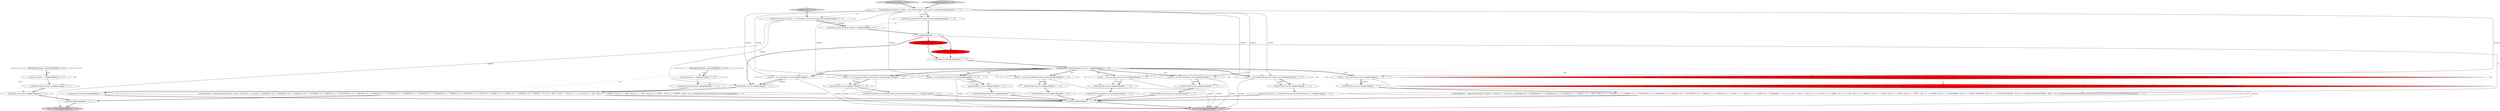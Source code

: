 digraph {
7 [style = filled, label = "int _la@@@5@@@['1', '1', '1']", fillcolor = white, shape = ellipse image = "AAA0AAABBB1BBB"];
35 [style = filled, label = "{setState(571)functionExpression()}@@@50@@@['1', '1', '0']", fillcolor = white, shape = ellipse image = "AAA0AAABBB1BBB"];
13 [style = filled, label = "{setState(576)qualifiedName()}@@@68@@@['1', '1', '0']", fillcolor = white, shape = ellipse image = "AAA0AAABBB1BBB"];
22 [style = filled, label = "getInterpreter().adaptivePredict(_input,77,_ctx)@@@9@@@['1', '1', '0']", fillcolor = white, shape = diamond image = "AAA0AAABBB1BBB"];
5 [style = filled, label = "_errHandler.reportError(this,re)@@@88@@@['1', '1', '0']", fillcolor = white, shape = ellipse image = "AAA0AAABBB1BBB"];
12 [style = filled, label = "{setState(714)_la = _input.LA(1)if (!((((_la) & ~0x3f) == 0 && ((1L << _la) & ((1L << ANALYZE) | (1L << ANALYZED) | (1L << CATALOGS) | (1L << COLUMNS) | (1L << DEBUG) | (1L << EXECUTABLE) | (1L << EXPLAIN) | (1L << FORMAT) | (1L << FUNCTIONS) | (1L << GRAPHVIZ) | (1L << MAPPED) | (1L << OPTIMIZED) | (1L << PARSED) | (1L << PHYSICAL) | (1L << PLAN) | (1L << RLIKE) | (1L << QUERY) | (1L << SCHEMAS) | (1L << SHOW))) != 0) || ((((_la - 64)) & ~0x3f) == 0 && ((1L << (_la - 64)) & ((1L << (SYS - 64)) | (1L << (TABLES - 64)) | (1L << (TEXT - 64)) | (1L << (TYPE - 64)) | (1L << (TYPES - 64)) | (1L << (VERIFY - 64)))) != 0))) {_errHandler.recoverInline(this)}{consume()}}@@@8@@@['1', '1', '1']", fillcolor = white, shape = ellipse image = "AAA0AAABBB1BBB"];
34 [style = filled, label = "{setState(568)_la = _input.LA(1)if ((((_la) & ~0x3f) == 0 && ((1L << _la) & ((1L << ANALYZE) | (1L << ANALYZED) | (1L << CATALOGS) | (1L << COLUMNS) | (1L << DEBUG) | (1L << EXECUTABLE) | (1L << EXPLAIN) | (1L << FORMAT) | (1L << FUNCTIONS) | (1L << GRAPHVIZ) | (1L << MAPPED) | (1L << OPTIMIZED) | (1L << PARSED) | (1L << PHYSICAL) | (1L << PLAN) | (1L << RLIKE) | (1L << QUERY) | (1L << SCHEMAS))) != 0) || ((((_la - 64)) & ~0x3f) == 0 && ((1L << (_la - 64)) & ((1L << (SHOW - 64)) | (1L << (SYS - 64)) | (1L << (TABLES - 64)) | (1L << (TEXT - 64)) | (1L << (TYPE - 64)) | (1L << (TYPES - 64)) | (1L << (VERIFY - 64)) | (1L << (IDENTIFIER - 64)) | (1L << (DIGIT_IDENTIFIER - 64)) | (1L << (QUOTED_IDENTIFIER - 64)) | (1L << (BACKQUOTED_IDENTIFIER - 64)))) != 0)) {{setState(565)qualifiedName()setState(566)match(DOT)}}setState(570)match(ASTERISK)}@@@33@@@['1', '1', '0']", fillcolor = white, shape = ellipse image = "AAA0AAABBB1BBB"];
27 [style = filled, label = "_localctx = new SubqueryExpressionContext(_localctx)@@@55@@@['1', '1', '0']", fillcolor = white, shape = ellipse image = "AAA0AAABBB1BBB"];
47 [style = filled, label = "nonReserved['0', '0', '1']", fillcolor = lightgray, shape = diamond image = "AAA0AAABBB3BBB"];
24 [style = filled, label = "return _localctx@@@94@@@['1', '1', '0']", fillcolor = lightgray, shape = ellipse image = "AAA0AAABBB1BBB"];
19 [style = filled, label = "enterOuterAlt(_localctx,5)@@@49@@@['1', '1', '0']", fillcolor = white, shape = ellipse image = "AAA0AAABBB1BBB"];
42 [style = filled, label = "_errHandler.reportError(this,re)@@@21@@@['0', '0', '1']", fillcolor = white, shape = ellipse image = "AAA0AAABBB3BBB"];
18 [style = filled, label = "_localctx = new StarContext(_localctx)@@@31@@@['1', '1', '0']", fillcolor = white, shape = ellipse image = "AAA0AAABBB1BBB"];
46 [style = filled, label = "_localctx.exception = re@@@20@@@['0', '0', '1']", fillcolor = white, shape = ellipse image = "AAA0AAABBB3BBB"];
30 [style = filled, label = "{setState(572)match(T__0)setState(573)query()setState(574)match(T__1)}@@@57@@@['1', '1', '0']", fillcolor = white, shape = ellipse image = "AAA0AAABBB1BBB"];
4 [style = filled, label = "{setState(564)constant()}@@@26@@@['1', '1', '0']", fillcolor = white, shape = ellipse image = "AAA0AAABBB1BBB"];
23 [style = filled, label = "enterOuterAlt(_localctx,4)@@@32@@@['1', '1', '0']", fillcolor = white, shape = ellipse image = "AAA0AAABBB1BBB"];
31 [style = filled, label = "PrimaryExpressionContext _localctx = new PrimaryExpressionContext(_ctx,getState())@@@3@@@['1', '1', '0']", fillcolor = white, shape = ellipse image = "AAA0AAABBB1BBB"];
29 [style = filled, label = "enterOuterAlt(_localctx,2)@@@18@@@['1', '1', '0']", fillcolor = white, shape = ellipse image = "AAA0AAABBB1BBB"];
8 [style = filled, label = "_localctx = new FunctionContext(_localctx)@@@48@@@['1', '1', '0']", fillcolor = white, shape = ellipse image = "AAA0AAABBB1BBB"];
39 [style = filled, label = "setState(581)@@@7@@@['0', '1', '0']", fillcolor = red, shape = ellipse image = "AAA1AAABBB2BBB"];
16 [style = filled, label = "{setState(563)extractExpression()}@@@19@@@['1', '1', '0']", fillcolor = white, shape = ellipse image = "AAA0AAABBB1BBB"];
37 [style = filled, label = "_errHandler.sync(this)@@@8@@@['1', '1', '0']", fillcolor = white, shape = ellipse image = "AAA0AAABBB1BBB"];
0 [style = filled, label = "_errHandler.recover(this,re)@@@89@@@['1', '1', '0']", fillcolor = white, shape = ellipse image = "AAA0AAABBB1BBB"];
32 [style = filled, label = "enterOuterAlt(_localctx,6)@@@56@@@['1', '1', '0']", fillcolor = white, shape = ellipse image = "AAA0AAABBB1BBB"];
9 [style = filled, label = "enterOuterAlt(_localctx,3)@@@25@@@['1', '1', '0']", fillcolor = white, shape = ellipse image = "AAA0AAABBB1BBB"];
36 [style = filled, label = "enterOuterAlt(_localctx,8)@@@74@@@['1', '1', '0']", fillcolor = white, shape = ellipse image = "AAA0AAABBB1BBB"];
48 [style = filled, label = "NonReservedContext _localctx = new NonReservedContext(_ctx,getState())@@@3@@@['0', '0', '1']", fillcolor = white, shape = ellipse image = "AAA0AAABBB3BBB"];
6 [style = filled, label = "_localctx = new CastContext(_localctx)@@@10@@@['1', '1', '0']", fillcolor = white, shape = ellipse image = "AAA0AAABBB1BBB"];
17 [style = filled, label = "RecognitionException re@@@86@@@['1', '1', '0']", fillcolor = white, shape = diamond image = "AAA0AAABBB1BBB"];
15 [style = filled, label = "_localctx = new ConstantDefaultContext(_localctx)@@@24@@@['1', '1', '0']", fillcolor = white, shape = ellipse image = "AAA0AAABBB1BBB"];
25 [style = filled, label = "_localctx = new ParenthesizedExpressionContext(_localctx)@@@73@@@['1', '1', '0']", fillcolor = white, shape = ellipse image = "AAA0AAABBB1BBB"];
45 [style = filled, label = "return _localctx@@@27@@@['0', '0', '1']", fillcolor = lightgray, shape = ellipse image = "AAA0AAABBB3BBB"];
11 [style = filled, label = "_localctx.exception = re@@@87@@@['1', '1', '0']", fillcolor = white, shape = ellipse image = "AAA0AAABBB1BBB"];
20 [style = filled, label = "enterRule(_localctx,60,RULE_primaryExpression)@@@4@@@['1', '1', '0']", fillcolor = white, shape = ellipse image = "AAA0AAABBB1BBB"];
14 [style = filled, label = "enterOuterAlt(_localctx,7)@@@67@@@['1', '1', '0']", fillcolor = white, shape = ellipse image = "AAA0AAABBB1BBB"];
2 [style = filled, label = "_localctx = new DereferenceContext(_localctx)@@@66@@@['1', '1', '0']", fillcolor = white, shape = ellipse image = "AAA0AAABBB1BBB"];
49 [style = filled, label = "{exitRule()}@@@24@@@['0', '0', '1']", fillcolor = white, shape = ellipse image = "AAA0AAABBB3BBB"];
10 [style = filled, label = "{setState(577)match(T__0)setState(578)expression()setState(579)match(T__1)}@@@75@@@['1', '1', '0']", fillcolor = white, shape = ellipse image = "AAA0AAABBB1BBB"];
28 [style = filled, label = "{exitRule()}@@@91@@@['1', '1', '0']", fillcolor = white, shape = ellipse image = "AAA0AAABBB1BBB"];
3 [style = filled, label = "(((_la) & ~0x3f) == 0 && ((1L << _la) & ((1L << ANALYZE) | (1L << ANALYZED) | (1L << CATALOGS) | (1L << COLUMNS) | (1L << DEBUG) | (1L << EXECUTABLE) | (1L << EXPLAIN) | (1L << FORMAT) | (1L << FUNCTIONS) | (1L << GRAPHVIZ) | (1L << MAPPED) | (1L << OPTIMIZED) | (1L << PARSED) | (1L << PHYSICAL) | (1L << PLAN) | (1L << RLIKE) | (1L << QUERY) | (1L << SCHEMAS) | (1L << SHOW))) != 0) || ((((_la - 64)) & ~0x3f) == 0 && ((1L << (_la - 64)) & ((1L << (SYS - 64)) | (1L << (TABLES - 64)) | (1L << (TEXT - 64)) | (1L << (TYPE - 64)) | (1L << (TYPES - 64)) | (1L << (VERIFY - 64)) | (1L << (IDENTIFIER - 64)) | (1L << (DIGIT_IDENTIFIER - 64)) | (1L << (QUOTED_IDENTIFIER - 64)) | (1L << (BACKQUOTED_IDENTIFIER - 64)))) != 0)@@@36@@@['1', '0', '0']", fillcolor = red, shape = diamond image = "AAA1AAABBB1BBB"];
21 [style = filled, label = "_localctx = new ExtractContext(_localctx)@@@17@@@['1', '1', '0']", fillcolor = white, shape = ellipse image = "AAA0AAABBB1BBB"];
38 [style = filled, label = "(((_la) & ~0x3f) == 0 && ((1L << _la) & ((1L << ANALYZE) | (1L << ANALYZED) | (1L << CATALOGS) | (1L << COLUMNS) | (1L << DEBUG) | (1L << EXECUTABLE) | (1L << EXPLAIN) | (1L << FORMAT) | (1L << FUNCTIONS) | (1L << GRAPHVIZ) | (1L << MAPPED) | (1L << OPTIMIZED) | (1L << PARSED) | (1L << PHYSICAL) | (1L << PLAN) | (1L << RLIKE) | (1L << QUERY) | (1L << SCHEMAS))) != 0) || ((((_la - 64)) & ~0x3f) == 0 && ((1L << (_la - 64)) & ((1L << (SHOW - 64)) | (1L << (SYS - 64)) | (1L << (TABLES - 64)) | (1L << (TEXT - 64)) | (1L << (TYPE - 64)) | (1L << (TYPES - 64)) | (1L << (VERIFY - 64)) | (1L << (IDENTIFIER - 64)) | (1L << (DIGIT_IDENTIFIER - 64)) | (1L << (QUOTED_IDENTIFIER - 64)) | (1L << (BACKQUOTED_IDENTIFIER - 64)))) != 0)@@@36@@@['0', '1', '0']", fillcolor = red, shape = diamond image = "AAA1AAABBB2BBB"];
44 [style = filled, label = "_errHandler.recover(this,re)@@@22@@@['0', '0', '1']", fillcolor = white, shape = ellipse image = "AAA0AAABBB3BBB"];
26 [style = filled, label = "primaryExpression['1', '0', '0']", fillcolor = lightgray, shape = diamond image = "AAA0AAABBB1BBB"];
1 [style = filled, label = "enterOuterAlt(_localctx,1)@@@7@@@['1', '1', '1']", fillcolor = white, shape = ellipse image = "AAA0AAABBB1BBB"];
40 [style = filled, label = "primaryExpression['0', '1', '0']", fillcolor = lightgray, shape = diamond image = "AAA0AAABBB2BBB"];
33 [style = filled, label = "setState(579)@@@7@@@['1', '0', '0']", fillcolor = red, shape = ellipse image = "AAA1AAABBB1BBB"];
43 [style = filled, label = "enterRule(_localctx,98,RULE_nonReserved)@@@4@@@['0', '0', '1']", fillcolor = white, shape = ellipse image = "AAA0AAABBB3BBB"];
41 [style = filled, label = "RecognitionException re@@@19@@@['0', '0', '1']", fillcolor = white, shape = diamond image = "AAA0AAABBB3BBB"];
15->9 [style = solid, label="_localctx"];
31->15 [style = solid, label="_localctx"];
27->32 [style = bold, label=""];
22->15 [style = bold, label=""];
27->32 [style = solid, label="_localctx"];
31->48 [style = dashed, label="0"];
22->14 [style = dotted, label="true"];
25->24 [style = solid, label="_localctx"];
22->8 [style = bold, label=""];
48->45 [style = solid, label="_localctx"];
31->6 [style = solid, label="_localctx"];
42->44 [style = bold, label=""];
30->28 [style = bold, label=""];
21->29 [style = solid, label="_localctx"];
5->0 [style = bold, label=""];
22->38 [style = dotted, label="true"];
48->43 [style = bold, label=""];
2->14 [style = bold, label=""];
1->12 [style = bold, label=""];
17->5 [style = dotted, label="true"];
41->42 [style = dotted, label="true"];
40->31 [style = bold, label=""];
31->20 [style = bold, label=""];
31->8 [style = solid, label="_localctx"];
31->27 [style = solid, label="_localctx"];
46->42 [style = bold, label=""];
22->25 [style = bold, label=""];
22->29 [style = dotted, label="true"];
7->1 [style = bold, label=""];
22->19 [style = dotted, label="true"];
12->28 [style = bold, label=""];
22->23 [style = dotted, label="true"];
47->48 [style = bold, label=""];
41->46 [style = dotted, label="true"];
25->36 [style = bold, label=""];
31->20 [style = solid, label="_localctx"];
3->38 [style = dashed, label="0"];
6->1 [style = solid, label="_localctx"];
44->49 [style = bold, label=""];
15->24 [style = solid, label="_localctx"];
25->36 [style = solid, label="_localctx"];
8->24 [style = solid, label="_localctx"];
35->28 [style = bold, label=""];
7->33 [style = bold, label=""];
22->18 [style = bold, label=""];
21->29 [style = bold, label=""];
15->9 [style = bold, label=""];
7->34 [style = solid, label="_la"];
28->24 [style = bold, label=""];
41->46 [style = bold, label=""];
20->7 [style = bold, label=""];
22->9 [style = dotted, label="true"];
22->32 [style = dotted, label="true"];
29->16 [style = bold, label=""];
22->6 [style = bold, label=""];
39->37 [style = bold, label=""];
22->21 [style = dotted, label="true"];
49->45 [style = bold, label=""];
6->24 [style = solid, label="_localctx"];
22->2 [style = bold, label=""];
22->18 [style = dotted, label="true"];
18->23 [style = bold, label=""];
18->24 [style = solid, label="_localctx"];
33->39 [style = dashed, label="0"];
22->25 [style = dotted, label="true"];
2->24 [style = solid, label="_localctx"];
32->30 [style = bold, label=""];
43->7 [style = bold, label=""];
12->49 [style = bold, label=""];
34->28 [style = bold, label=""];
6->1 [style = bold, label=""];
37->22 [style = bold, label=""];
11->5 [style = bold, label=""];
26->31 [style = bold, label=""];
22->1 [style = dotted, label="true"];
7->39 [style = bold, label=""];
48->43 [style = solid, label="_localctx"];
19->35 [style = bold, label=""];
22->27 [style = dotted, label="true"];
8->19 [style = solid, label="_localctx"];
22->3 [style = dotted, label="true"];
22->36 [style = dotted, label="true"];
14->13 [style = bold, label=""];
33->37 [style = bold, label=""];
22->15 [style = dotted, label="true"];
20->43 [style = dashed, label="0"];
41->44 [style = dotted, label="true"];
36->10 [style = bold, label=""];
17->11 [style = dotted, label="true"];
31->2 [style = solid, label="_localctx"];
17->0 [style = dotted, label="true"];
10->28 [style = bold, label=""];
8->19 [style = bold, label=""];
9->4 [style = bold, label=""];
18->23 [style = solid, label="_localctx"];
22->21 [style = bold, label=""];
2->14 [style = solid, label="_localctx"];
22->6 [style = dotted, label="true"];
4->28 [style = bold, label=""];
31->21 [style = solid, label="_localctx"];
22->2 [style = dotted, label="true"];
22->8 [style = dotted, label="true"];
21->24 [style = solid, label="_localctx"];
16->28 [style = bold, label=""];
22->27 [style = bold, label=""];
31->25 [style = solid, label="_localctx"];
23->34 [style = bold, label=""];
48->1 [style = solid, label="_localctx"];
27->24 [style = solid, label="_localctx"];
31->18 [style = solid, label="_localctx"];
0->28 [style = bold, label=""];
13->28 [style = bold, label=""];
17->11 [style = bold, label=""];
}
